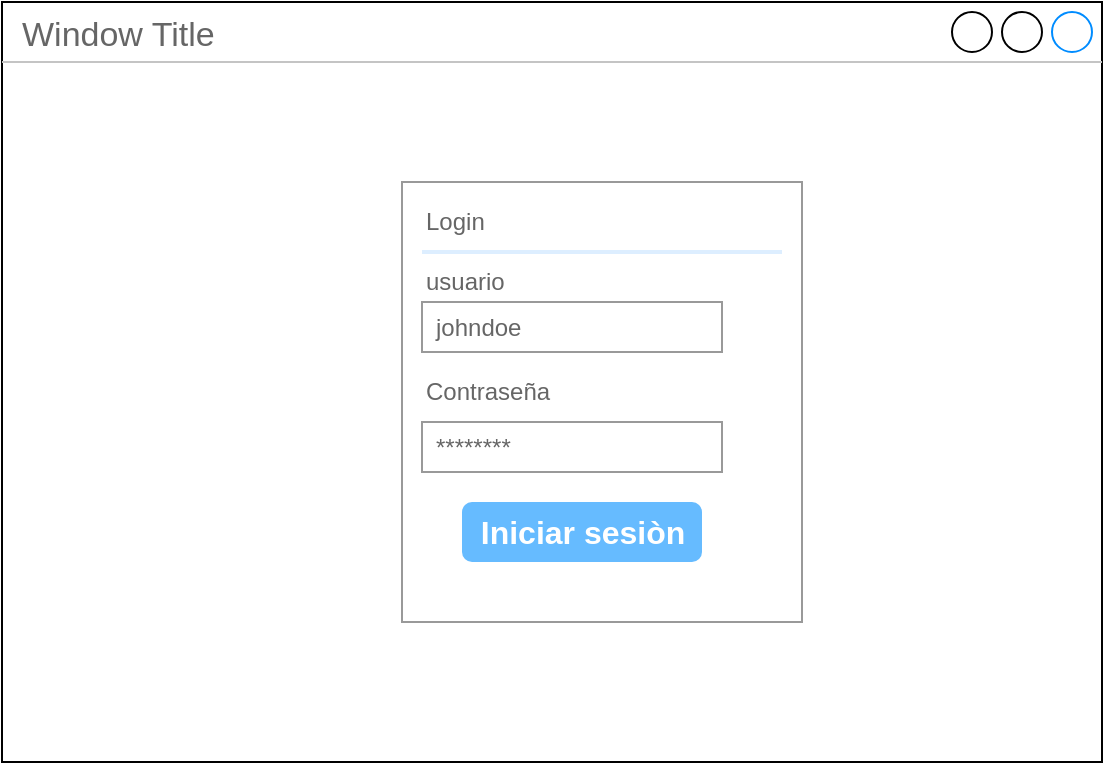 <mxfile version="14.3.0" type="github" pages="2">
  <diagram name="Page-1" id="03018318-947c-dd8e-b7a3-06fadd420f32">
    <mxGraphModel dx="868" dy="482" grid="1" gridSize="10" guides="1" tooltips="1" connect="1" arrows="1" fold="1" page="1" pageScale="1" pageWidth="1100" pageHeight="850" background="#ffffff" math="0" shadow="0">
      <root>
        <mxCell id="0" />
        <mxCell id="1" parent="0" />
        <mxCell id="StAKbVLHcv3YjBZbmj_X-13" value="Window Title" style="strokeWidth=1;shadow=0;dashed=0;align=center;html=1;shape=mxgraph.mockup.containers.window;align=left;verticalAlign=top;spacingLeft=8;strokeColor2=#008cff;strokeColor3=#c4c4c4;fontColor=#666666;mainText=;fontSize=17;labelBackgroundColor=none;" vertex="1" parent="1">
          <mxGeometry x="70" y="70" width="550" height="380" as="geometry" />
        </mxCell>
        <mxCell id="StAKbVLHcv3YjBZbmj_X-1" value="" style="strokeWidth=1;shadow=0;dashed=0;align=center;html=1;shape=mxgraph.mockup.forms.rrect;rSize=0;strokeColor=#999999;fillColor=#ffffff;" vertex="1" parent="1">
          <mxGeometry x="270" y="160" width="200" height="220" as="geometry" />
        </mxCell>
        <mxCell id="StAKbVLHcv3YjBZbmj_X-2" value="Login" style="strokeWidth=1;shadow=0;dashed=0;align=center;html=1;shape=mxgraph.mockup.forms.anchor;fontSize=12;fontColor=#666666;align=left;resizeWidth=1;spacingLeft=0;" vertex="1" parent="StAKbVLHcv3YjBZbmj_X-1">
          <mxGeometry width="100" height="20" relative="1" as="geometry">
            <mxPoint x="10" y="10" as="offset" />
          </mxGeometry>
        </mxCell>
        <mxCell id="StAKbVLHcv3YjBZbmj_X-3" value="" style="shape=line;strokeColor=#ddeeff;strokeWidth=2;html=1;resizeWidth=1;" vertex="1" parent="StAKbVLHcv3YjBZbmj_X-1">
          <mxGeometry width="180" height="10" relative="1" as="geometry">
            <mxPoint x="10" y="30" as="offset" />
          </mxGeometry>
        </mxCell>
        <mxCell id="StAKbVLHcv3YjBZbmj_X-4" value="usuario" style="strokeWidth=1;shadow=0;dashed=0;align=center;html=1;shape=mxgraph.mockup.forms.anchor;fontSize=12;fontColor=#666666;align=left;resizeWidth=1;spacingLeft=0;" vertex="1" parent="StAKbVLHcv3YjBZbmj_X-1">
          <mxGeometry width="100" height="20" relative="1" as="geometry">
            <mxPoint x="10" y="40" as="offset" />
          </mxGeometry>
        </mxCell>
        <mxCell id="StAKbVLHcv3YjBZbmj_X-5" value="johndoe" style="strokeWidth=1;shadow=0;dashed=0;align=center;html=1;shape=mxgraph.mockup.forms.rrect;rSize=0;strokeColor=#999999;fontColor=#666666;align=left;spacingLeft=5;resizeWidth=1;" vertex="1" parent="StAKbVLHcv3YjBZbmj_X-1">
          <mxGeometry width="150" height="25" relative="1" as="geometry">
            <mxPoint x="10" y="60" as="offset" />
          </mxGeometry>
        </mxCell>
        <mxCell id="StAKbVLHcv3YjBZbmj_X-6" value="Contraseña" style="strokeWidth=1;shadow=0;dashed=0;align=center;html=1;shape=mxgraph.mockup.forms.anchor;fontSize=12;fontColor=#666666;align=left;resizeWidth=1;spacingLeft=0;" vertex="1" parent="StAKbVLHcv3YjBZbmj_X-1">
          <mxGeometry width="100" height="20" relative="1" as="geometry">
            <mxPoint x="10" y="95" as="offset" />
          </mxGeometry>
        </mxCell>
        <mxCell id="StAKbVLHcv3YjBZbmj_X-7" value="********" style="strokeWidth=1;shadow=0;dashed=0;align=center;html=1;shape=mxgraph.mockup.forms.rrect;rSize=0;strokeColor=#999999;fontColor=#666666;align=left;spacingLeft=5;resizeWidth=1;" vertex="1" parent="StAKbVLHcv3YjBZbmj_X-1">
          <mxGeometry width="150" height="25" relative="1" as="geometry">
            <mxPoint x="10" y="120" as="offset" />
          </mxGeometry>
        </mxCell>
        <mxCell id="StAKbVLHcv3YjBZbmj_X-8" value="Iniciar sesiòn" style="strokeWidth=1;shadow=0;dashed=0;align=center;html=1;shape=mxgraph.mockup.forms.rrect;rSize=5;strokeColor=none;fontColor=#ffffff;fillColor=#66bbff;fontSize=16;fontStyle=1;" vertex="1" parent="StAKbVLHcv3YjBZbmj_X-1">
          <mxGeometry y="1" width="120" height="30" relative="1" as="geometry">
            <mxPoint x="30" y="-60" as="offset" />
          </mxGeometry>
        </mxCell>
      </root>
    </mxGraphModel>
  </diagram>
  <diagram id="yHVdNPT0PSKPxLt4gaY0" name="Page-2">
    <mxGraphModel dx="868" dy="482" grid="1" gridSize="10" guides="1" tooltips="1" connect="1" arrows="1" fold="1" page="1" pageScale="1" pageWidth="827" pageHeight="1169" math="0" shadow="0">
      <root>
        <mxCell id="g27dJO27XrajTK-juN-w-0" />
        <mxCell id="g27dJO27XrajTK-juN-w-1" parent="g27dJO27XrajTK-juN-w-0" />
        <mxCell id="vkDfP61PAlZ-vSzYmivn-0" value="" style="whiteSpace=wrap;html=1;rounded=0;shadow=0;labelBackgroundColor=none;strokeColor=#000000;strokeWidth=1;fillColor=none;fontFamily=Verdana;fontSize=12;fontColor=#000000;align=center;comic=1;" vertex="1" parent="g27dJO27XrajTK-juN-w-1">
          <mxGeometry x="20" y="20" width="1060" height="810" as="geometry" />
        </mxCell>
        <mxCell id="vkDfP61PAlZ-vSzYmivn-1" value="LOGO" style="whiteSpace=wrap;html=1;rounded=0;shadow=0;labelBackgroundColor=none;strokeWidth=1;fontFamily=Verdana;fontSize=28;align=center;comic=1;" vertex="1" parent="g27dJO27XrajTK-juN-w-1">
          <mxGeometry x="40" y="60" width="190" height="50" as="geometry" />
        </mxCell>
        <mxCell id="vkDfP61PAlZ-vSzYmivn-2" value="Search" style="strokeWidth=1;shadow=0;dashed=0;align=center;html=1;shape=mxgraph.mockup.forms.searchBox;strokeColor=#999999;mainText=;strokeColor2=#008cff;fontColor=#666666;fontSize=17;align=left;spacingLeft=3;rounded=0;labelBackgroundColor=none;comic=1;" vertex="1" parent="g27dJO27XrajTK-juN-w-1">
          <mxGeometry x="840" y="95" width="220" height="30" as="geometry" />
        </mxCell>
        <mxCell id="vkDfP61PAlZ-vSzYmivn-3" value="Topic 1" style="text;html=1;points=[];align=left;verticalAlign=top;spacingTop=-4;fontSize=14;fontFamily=Verdana" vertex="1" parent="g27dJO27XrajTK-juN-w-1">
          <mxGeometry x="780" y="40" width="60" height="20" as="geometry" />
        </mxCell>
        <mxCell id="vkDfP61PAlZ-vSzYmivn-4" value="Topic 2" style="text;html=1;points=[];align=left;verticalAlign=top;spacingTop=-4;fontSize=14;fontFamily=Verdana" vertex="1" parent="g27dJO27XrajTK-juN-w-1">
          <mxGeometry x="860" y="40" width="60" height="20" as="geometry" />
        </mxCell>
        <mxCell id="vkDfP61PAlZ-vSzYmivn-5" value="Topic 3" style="text;html=1;points=[];align=left;verticalAlign=top;spacingTop=-4;fontSize=14;fontFamily=Verdana" vertex="1" parent="g27dJO27XrajTK-juN-w-1">
          <mxGeometry x="930" y="40" width="60" height="20" as="geometry" />
        </mxCell>
        <mxCell id="vkDfP61PAlZ-vSzYmivn-6" value="Topic 4" style="text;html=1;points=[];align=left;verticalAlign=top;spacingTop=-4;fontSize=14;fontFamily=Verdana" vertex="1" parent="g27dJO27XrajTK-juN-w-1">
          <mxGeometry x="1000" y="40" width="60" height="20" as="geometry" />
        </mxCell>
        <mxCell id="vkDfP61PAlZ-vSzYmivn-7" value="" style="whiteSpace=wrap;html=1;rounded=0;shadow=0;labelBackgroundColor=none;strokeWidth=1;fillColor=none;fontFamily=Verdana;fontSize=12;align=center;comic=1;" vertex="1" parent="g27dJO27XrajTK-juN-w-1">
          <mxGeometry x="30" y="230" width="200" height="590" as="geometry" />
        </mxCell>
        <mxCell id="vkDfP61PAlZ-vSzYmivn-8" value="" style="line;strokeWidth=1;html=1;rounded=0;shadow=0;labelBackgroundColor=none;fillColor=none;fontFamily=Verdana;fontSize=14;fontColor=#000000;align=center;comic=1;" vertex="1" parent="g27dJO27XrajTK-juN-w-1">
          <mxGeometry x="20" y="140" width="1060" height="10" as="geometry" />
        </mxCell>
        <mxCell id="vkDfP61PAlZ-vSzYmivn-9" value="" style="whiteSpace=wrap;html=1;rounded=0;shadow=0;labelBackgroundColor=none;strokeWidth=1;fillColor=none;fontFamily=Verdana;fontSize=12;align=center;comic=1;" vertex="1" parent="g27dJO27XrajTK-juN-w-1">
          <mxGeometry x="30" y="160" width="1040" height="50" as="geometry" />
        </mxCell>
        <mxCell id="vkDfP61PAlZ-vSzYmivn-10" value="Section 1" style="text;html=1;points=[];align=left;verticalAlign=top;spacingTop=-4;fontSize=14;fontFamily=Verdana" vertex="1" parent="g27dJO27XrajTK-juN-w-1">
          <mxGeometry x="330" y="175" width="60" height="20" as="geometry" />
        </mxCell>
        <mxCell id="vkDfP61PAlZ-vSzYmivn-11" value="Section 2" style="text;html=1;points=[];align=left;verticalAlign=top;spacingTop=-4;fontSize=14;fontFamily=Verdana" vertex="1" parent="g27dJO27XrajTK-juN-w-1">
          <mxGeometry x="477" y="175" width="60" height="20" as="geometry" />
        </mxCell>
        <mxCell id="vkDfP61PAlZ-vSzYmivn-12" value="Section 3" style="text;html=1;points=[];align=left;verticalAlign=top;spacingTop=-4;fontSize=14;fontFamily=Verdana" vertex="1" parent="g27dJO27XrajTK-juN-w-1">
          <mxGeometry x="623" y="175" width="60" height="20" as="geometry" />
        </mxCell>
        <mxCell id="vkDfP61PAlZ-vSzYmivn-13" value="Section 4" style="text;html=1;points=[];align=left;verticalAlign=top;spacingTop=-4;fontSize=14;fontFamily=Verdana" vertex="1" parent="g27dJO27XrajTK-juN-w-1">
          <mxGeometry x="770" y="175" width="60" height="20" as="geometry" />
        </mxCell>
        <mxCell id="vkDfP61PAlZ-vSzYmivn-14" value="&lt;div style=&quot;text-align: justify&quot;&gt;&lt;span&gt;Lorem ipsum dolor sit amet, consectetur adipisicing elit, sed do eiusmod tempor incididunt ut labore et dolore magna aliqua. Ut enim ad minim veniam, quis nostrud exercitation ullamco laboris nisi ut aliquip ex ea commodo consequat. Duis aute irure dolor in reprehenderit in voluptate velit esse cillum dolore eu fugiat nulla pariatur. Excepteur sint occaecat cupidatat non proident, sunt in culpa qui officia deserunt mollit anim id est laborum.&lt;/span&gt;&lt;/div&gt;&lt;div style=&quot;text-align: justify&quot;&gt;&lt;span&gt;Sed ut perspiciatis unde omnis iste natus error sit voluptatem accusantium doloremque laudantium, totam rem aperiam, eaque ipsa quae ab illo inventore veritatis et quasi architecto beatae vitae dicta sunt explicabo. Nemo enim ipsam voluptatem quia voluptas sit aspernatur aut odit aut fugit, sed quia consequuntur magni dolores eos qui ratione voluptatem sequi nesciunt.&amp;nbsp;&lt;/span&gt;&lt;/div&gt;" style="whiteSpace=wrap;html=1;rounded=0;shadow=0;labelBackgroundColor=none;strokeWidth=1;fillColor=none;fontFamily=Verdana;fontSize=12;align=center;verticalAlign=top;spacing=10;comic=1;" vertex="1" parent="g27dJO27XrajTK-juN-w-1">
          <mxGeometry x="250" y="640" width="580" height="180" as="geometry" />
        </mxCell>
        <mxCell id="vkDfP61PAlZ-vSzYmivn-15" value="" style="verticalLabelPosition=bottom;shadow=0;dashed=0;align=center;html=1;verticalAlign=top;strokeWidth=1;shape=mxgraph.mockup.graphics.simpleIcon;strokeColor=#999999;rounded=0;labelBackgroundColor=none;fontFamily=Verdana;fontSize=14;fontColor=#000000;comic=1;" vertex="1" parent="g27dJO27XrajTK-juN-w-1">
          <mxGeometry x="250" y="230" width="580" height="400" as="geometry" />
        </mxCell>
        <mxCell id="vkDfP61PAlZ-vSzYmivn-16" value="" style="whiteSpace=wrap;html=1;rounded=0;shadow=0;labelBackgroundColor=none;strokeWidth=1;fillColor=none;fontFamily=Verdana;fontSize=12;align=center;comic=1;" vertex="1" parent="g27dJO27XrajTK-juN-w-1">
          <mxGeometry x="840" y="230" width="230" height="400" as="geometry" />
        </mxCell>
        <mxCell id="vkDfP61PAlZ-vSzYmivn-17" value="" style="whiteSpace=wrap;html=1;rounded=0;shadow=0;labelBackgroundColor=none;strokeWidth=1;fillColor=none;fontFamily=Verdana;fontSize=12;align=center;comic=1;" vertex="1" parent="g27dJO27XrajTK-juN-w-1">
          <mxGeometry x="840" y="640" width="230" height="180" as="geometry" />
        </mxCell>
        <mxCell id="vkDfP61PAlZ-vSzYmivn-18" value="Section 1" style="text;html=1;points=[];align=left;verticalAlign=top;spacingTop=-4;fontSize=14;fontFamily=Verdana" vertex="1" parent="g27dJO27XrajTK-juN-w-1">
          <mxGeometry x="40" y="250" width="170" height="20" as="geometry" />
        </mxCell>
        <mxCell id="vkDfP61PAlZ-vSzYmivn-19" value="Section 2" style="text;html=1;points=[];align=left;verticalAlign=top;spacingTop=-4;fontSize=14;fontFamily=Verdana" vertex="1" parent="g27dJO27XrajTK-juN-w-1">
          <mxGeometry x="40" y="286" width="170" height="20" as="geometry" />
        </mxCell>
        <mxCell id="vkDfP61PAlZ-vSzYmivn-20" value="Section 3" style="text;html=1;points=[];align=left;verticalAlign=top;spacingTop=-4;fontSize=14;fontFamily=Verdana" vertex="1" parent="g27dJO27XrajTK-juN-w-1">
          <mxGeometry x="40" y="321" width="170" height="20" as="geometry" />
        </mxCell>
        <mxCell id="vkDfP61PAlZ-vSzYmivn-21" value="Section 4" style="text;html=1;points=[];align=left;verticalAlign=top;spacingTop=-4;fontSize=14;fontFamily=Verdana" vertex="1" parent="g27dJO27XrajTK-juN-w-1">
          <mxGeometry x="40" y="357" width="170" height="20" as="geometry" />
        </mxCell>
        <mxCell id="vkDfP61PAlZ-vSzYmivn-22" value="Section 7" style="text;html=1;points=[];align=left;verticalAlign=top;spacingTop=-4;fontSize=14;fontFamily=Verdana" vertex="1" parent="g27dJO27XrajTK-juN-w-1">
          <mxGeometry x="40" y="464" width="170" height="20" as="geometry" />
        </mxCell>
        <mxCell id="vkDfP61PAlZ-vSzYmivn-23" value="Section 8" style="text;html=1;points=[];align=left;verticalAlign=top;spacingTop=-4;fontSize=14;fontFamily=Verdana" vertex="1" parent="g27dJO27XrajTK-juN-w-1">
          <mxGeometry x="40" y="500" width="170" height="20" as="geometry" />
        </mxCell>
        <mxCell id="vkDfP61PAlZ-vSzYmivn-24" value="Section 9" style="text;html=1;points=[];align=left;verticalAlign=top;spacingTop=-4;fontSize=14;fontFamily=Verdana" vertex="1" parent="g27dJO27XrajTK-juN-w-1">
          <mxGeometry x="40" y="536" width="170" height="20" as="geometry" />
        </mxCell>
        <mxCell id="vkDfP61PAlZ-vSzYmivn-25" value="Section 10" style="text;html=1;points=[];align=left;verticalAlign=top;spacingTop=-4;fontSize=14;fontFamily=Verdana" vertex="1" parent="g27dJO27XrajTK-juN-w-1">
          <mxGeometry x="40" y="571" width="170" height="20" as="geometry" />
        </mxCell>
        <mxCell id="vkDfP61PAlZ-vSzYmivn-26" value="Section 11" style="text;html=1;points=[];align=left;verticalAlign=top;spacingTop=-4;fontSize=14;fontFamily=Verdana" vertex="1" parent="g27dJO27XrajTK-juN-w-1">
          <mxGeometry x="40" y="607" width="170" height="20" as="geometry" />
        </mxCell>
        <mxCell id="vkDfP61PAlZ-vSzYmivn-27" value="Section 12" style="text;html=1;points=[];align=left;verticalAlign=top;spacingTop=-4;fontSize=14;fontFamily=Verdana" vertex="1" parent="g27dJO27XrajTK-juN-w-1">
          <mxGeometry x="40" y="643" width="170" height="20" as="geometry" />
        </mxCell>
        <mxCell id="vkDfP61PAlZ-vSzYmivn-28" value="Section 13" style="text;html=1;points=[];align=left;verticalAlign=top;spacingTop=-4;fontSize=14;fontFamily=Verdana" vertex="1" parent="g27dJO27XrajTK-juN-w-1">
          <mxGeometry x="40" y="679" width="170" height="20" as="geometry" />
        </mxCell>
        <mxCell id="vkDfP61PAlZ-vSzYmivn-29" value="Section 14" style="text;html=1;points=[];align=left;verticalAlign=top;spacingTop=-4;fontSize=14;fontFamily=Verdana" vertex="1" parent="g27dJO27XrajTK-juN-w-1">
          <mxGeometry x="40" y="714" width="170" height="20" as="geometry" />
        </mxCell>
        <mxCell id="vkDfP61PAlZ-vSzYmivn-30" value="Section 5" style="text;html=1;points=[];align=left;verticalAlign=top;spacingTop=-4;fontSize=14;fontFamily=Verdana" vertex="1" parent="g27dJO27XrajTK-juN-w-1">
          <mxGeometry x="40" y="393" width="170" height="20" as="geometry" />
        </mxCell>
        <mxCell id="vkDfP61PAlZ-vSzYmivn-31" value="Section 6" style="text;html=1;points=[];align=left;verticalAlign=top;spacingTop=-4;fontSize=14;fontFamily=Verdana" vertex="1" parent="g27dJO27XrajTK-juN-w-1">
          <mxGeometry x="40" y="429" width="170" height="20" as="geometry" />
        </mxCell>
        <mxCell id="vkDfP61PAlZ-vSzYmivn-32" value="Section 15" style="text;html=1;points=[];align=left;verticalAlign=top;spacingTop=-4;fontSize=14;fontFamily=Verdana" vertex="1" parent="g27dJO27XrajTK-juN-w-1">
          <mxGeometry x="40" y="750" width="170" height="20" as="geometry" />
        </mxCell>
        <mxCell id="vkDfP61PAlZ-vSzYmivn-33" value="External Links" style="text;html=1;points=[];align=left;verticalAlign=top;spacingTop=-4;fontSize=14;fontFamily=Verdana" vertex="1" parent="g27dJO27XrajTK-juN-w-1">
          <mxGeometry x="860" y="653" width="170" height="20" as="geometry" />
        </mxCell>
        <mxCell id="vkDfP61PAlZ-vSzYmivn-34" value="Feature 1" style="text;html=1;points=[];align=left;verticalAlign=top;spacingTop=-4;fontSize=14;fontFamily=Verdana" vertex="1" parent="g27dJO27XrajTK-juN-w-1">
          <mxGeometry x="860" y="250" width="170" height="20" as="geometry" />
        </mxCell>
        <mxCell id="vkDfP61PAlZ-vSzYmivn-35" value="Feature 2" style="text;html=1;points=[];align=left;verticalAlign=top;spacingTop=-4;fontSize=14;fontFamily=Verdana" vertex="1" parent="g27dJO27XrajTK-juN-w-1">
          <mxGeometry x="860" y="285" width="170" height="20" as="geometry" />
        </mxCell>
        <mxCell id="vkDfP61PAlZ-vSzYmivn-36" value="Feature 3" style="text;html=1;points=[];align=left;verticalAlign=top;spacingTop=-4;fontSize=14;fontFamily=Verdana" vertex="1" parent="g27dJO27XrajTK-juN-w-1">
          <mxGeometry x="860" y="320" width="170" height="20" as="geometry" />
        </mxCell>
        <mxCell id="vkDfP61PAlZ-vSzYmivn-37" value="Feature 4" style="text;html=1;points=[];align=left;verticalAlign=top;spacingTop=-4;fontSize=14;fontFamily=Verdana" vertex="1" parent="g27dJO27XrajTK-juN-w-1">
          <mxGeometry x="860" y="355" width="170" height="20" as="geometry" />
        </mxCell>
        <mxCell id="vkDfP61PAlZ-vSzYmivn-38" value="Feature 5" style="text;html=1;points=[];align=left;verticalAlign=top;spacingTop=-4;fontSize=14;fontFamily=Verdana" vertex="1" parent="g27dJO27XrajTK-juN-w-1">
          <mxGeometry x="860" y="390" width="170" height="20" as="geometry" />
        </mxCell>
        <mxCell id="vkDfP61PAlZ-vSzYmivn-39" value="Feature 6" style="text;html=1;points=[];align=left;verticalAlign=top;spacingTop=-4;fontSize=14;fontFamily=Verdana" vertex="1" parent="g27dJO27XrajTK-juN-w-1">
          <mxGeometry x="860" y="425" width="170" height="20" as="geometry" />
        </mxCell>
      </root>
    </mxGraphModel>
  </diagram>
</mxfile>
